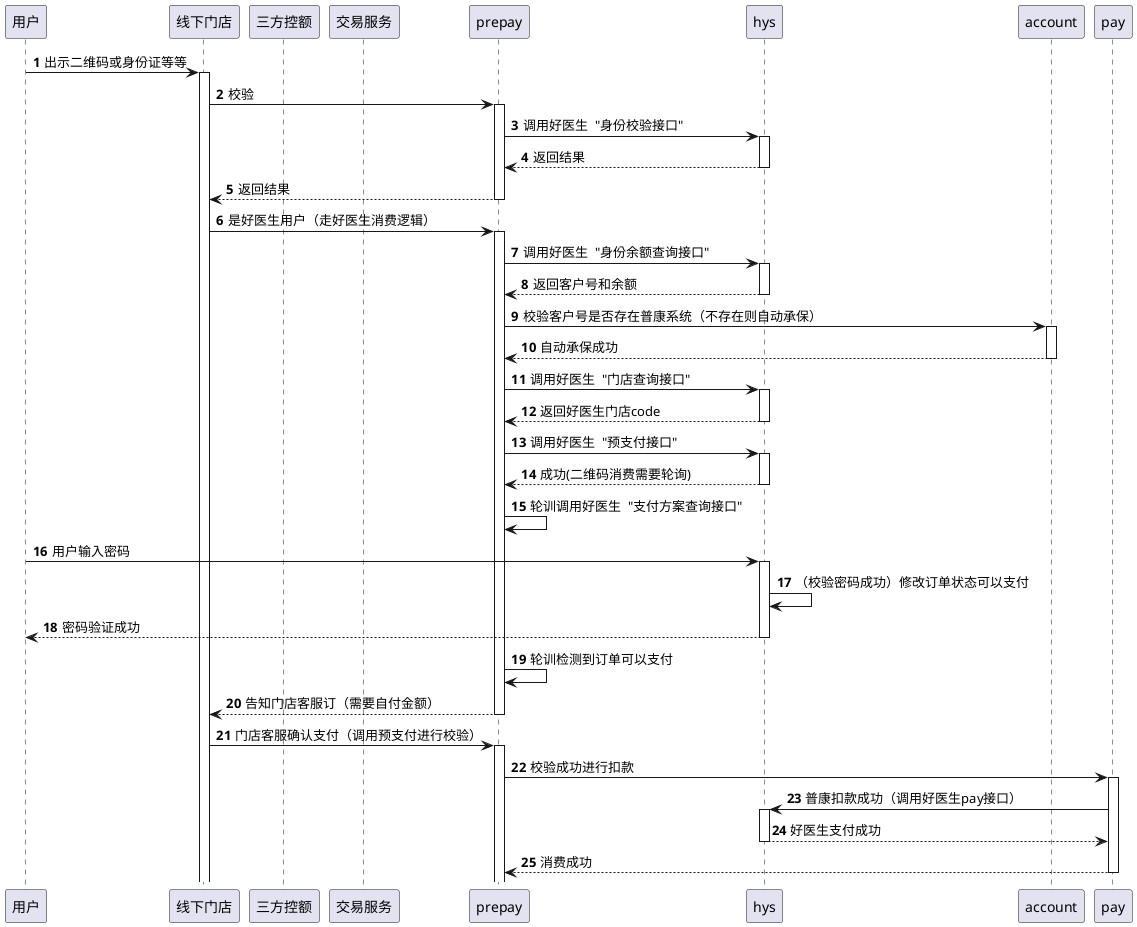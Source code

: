 @startuml
'https://plantuml.com/sequence-diagram

autonumber
participant 用户 as user
participant 线下门店 as webpos
participant 三方控额 as thirdParty
participant 交易服务 as core

user -> webpos : 出示二维码或身份证等等

activate webpos

webpos -> prepay : 校验
activate prepay

prepay -> hys : 调用好医生  "身份校验接口"
activate hys
return 返回结果
return 返回结果
webpos -> prepay : 是好医生用户（走好医生消费逻辑）
activate prepay

prepay -> hys : 调用好医生  "身份余额查询接口"
activate hys
return 返回客户号和余额

prepay -> account : 校验客户号是否存在普康系统（不存在则自动承保）
activate account
return 自动承保成功

prepay -> hys : 调用好医生  "门店查询接口"
activate hys
return 返回好医生门店code

prepay -> hys : 调用好医生  "预支付接口"
activate hys
return 成功(二维码消费需要轮询)

prepay -> prepay : 轮训调用好医生  "支付方案查询接口"

user -> hys : 用户输入密码
activate hys

hys -> hys : （校验密码成功）修改订单状态可以支付
return 密码验证成功

prepay -> prepay : 轮训检测到订单可以支付

return 告知门店客服订（需要自付金额）

webpos -> prepay : 门店客服确认支付（调用预支付进行校验）
activate prepay
prepay -> pay : 校验成功进行扣款
activate pay
pay -> hys : 普康扣款成功（调用好医生pay接口）
activate hys
return 好医生支付成功
return 消费成功
@enduml